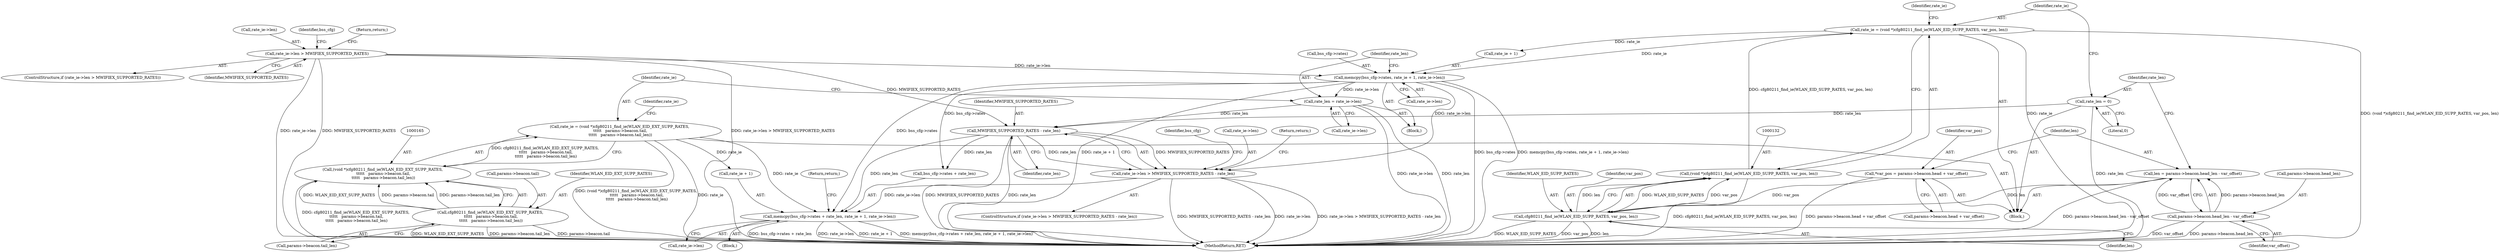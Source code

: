 digraph "0_linux_7caac62ed598a196d6ddf8d9c121e12e082cac3_0@API" {
"1000190" [label="(Call,memcpy(bss_cfg->rates + rate_len, rate_ie + 1, rate_ie->len))"];
"1000147" [label="(Call,memcpy(bss_cfg->rates, rate_ie + 1, rate_ie->len))"];
"1000129" [label="(Call,rate_ie = (void *)cfg80211_find_ie(WLAN_EID_SUPP_RATES, var_pos, len))"];
"1000131" [label="(Call,(void *)cfg80211_find_ie(WLAN_EID_SUPP_RATES, var_pos, len))"];
"1000133" [label="(Call,cfg80211_find_ie(WLAN_EID_SUPP_RATES, var_pos, len))"];
"1000106" [label="(Call,*var_pos = params->beacon.head + var_offset)"];
"1000116" [label="(Call,len = params->beacon.head_len - var_offset)"];
"1000118" [label="(Call,params->beacon.head_len - var_offset)"];
"1000141" [label="(Call,rate_ie->len > MWIFIEX_SUPPORTED_RATES)"];
"1000186" [label="(Call,MWIFIEX_SUPPORTED_RATES - rate_len)"];
"1000157" [label="(Call,rate_len = rate_ie->len)"];
"1000126" [label="(Call,rate_len = 0)"];
"1000162" [label="(Call,rate_ie = (void *)cfg80211_find_ie(WLAN_EID_EXT_SUPP_RATES,\n \t\t\t\t\t   params->beacon.tail,\n \t\t\t\t\t   params->beacon.tail_len))"];
"1000164" [label="(Call,(void *)cfg80211_find_ie(WLAN_EID_EXT_SUPP_RATES,\n \t\t\t\t\t   params->beacon.tail,\n \t\t\t\t\t   params->beacon.tail_len))"];
"1000166" [label="(Call,cfg80211_find_ie(WLAN_EID_EXT_SUPP_RATES,\n \t\t\t\t\t   params->beacon.tail,\n \t\t\t\t\t   params->beacon.tail_len))"];
"1000182" [label="(Call,rate_ie->len > MWIFIEX_SUPPORTED_RATES - rate_len)"];
"1000193" [label="(Identifier,bss_cfg)"];
"1000199" [label="(Call,rate_ie->len)"];
"1000142" [label="(Call,rate_ie->len)"];
"1000118" [label="(Call,params->beacon.head_len - var_offset)"];
"1000183" [label="(Call,rate_ie->len)"];
"1000130" [label="(Identifier,rate_ie)"];
"1000139" [label="(Block,)"];
"1000129" [label="(Call,rate_ie = (void *)cfg80211_find_ie(WLAN_EID_SUPP_RATES, var_pos, len))"];
"1000149" [label="(Identifier,bss_cfg)"];
"1000158" [label="(Identifier,rate_len)"];
"1000119" [label="(Call,params->beacon.head_len)"];
"1000163" [label="(Identifier,rate_ie)"];
"1000202" [label="(Return,return;)"];
"1000106" [label="(Call,*var_pos = params->beacon.head + var_offset)"];
"1000159" [label="(Call,rate_ie->len)"];
"1000203" [label="(MethodReturn,RET)"];
"1000162" [label="(Call,rate_ie = (void *)cfg80211_find_ie(WLAN_EID_EXT_SUPP_RATES,\n \t\t\t\t\t   params->beacon.tail,\n \t\t\t\t\t   params->beacon.tail_len))"];
"1000167" [label="(Identifier,WLAN_EID_EXT_SUPP_RATES)"];
"1000103" [label="(Block,)"];
"1000157" [label="(Call,rate_len = rate_ie->len)"];
"1000180" [label="(Block,)"];
"1000134" [label="(Identifier,WLAN_EID_SUPP_RATES)"];
"1000108" [label="(Call,params->beacon.head + var_offset)"];
"1000140" [label="(ControlStructure,if (rate_ie->len > MWIFIEX_SUPPORTED_RATES))"];
"1000173" [label="(Call,params->beacon.tail_len)"];
"1000189" [label="(Return,return;)"];
"1000126" [label="(Call,rate_len = 0)"];
"1000147" [label="(Call,memcpy(bss_cfg->rates, rate_ie + 1, rate_ie->len))"];
"1000186" [label="(Call,MWIFIEX_SUPPORTED_RATES - rate_len)"];
"1000141" [label="(Call,rate_ie->len > MWIFIEX_SUPPORTED_RATES)"];
"1000117" [label="(Identifier,len)"];
"1000135" [label="(Identifier,var_pos)"];
"1000166" [label="(Call,cfg80211_find_ie(WLAN_EID_EXT_SUPP_RATES,\n \t\t\t\t\t   params->beacon.tail,\n \t\t\t\t\t   params->beacon.tail_len))"];
"1000124" [label="(Identifier,var_offset)"];
"1000128" [label="(Literal,0)"];
"1000136" [label="(Identifier,len)"];
"1000168" [label="(Call,params->beacon.tail)"];
"1000181" [label="(ControlStructure,if (rate_ie->len > MWIFIEX_SUPPORTED_RATES - rate_len))"];
"1000116" [label="(Call,len = params->beacon.head_len - var_offset)"];
"1000133" [label="(Call,cfg80211_find_ie(WLAN_EID_SUPP_RATES, var_pos, len))"];
"1000187" [label="(Identifier,MWIFIEX_SUPPORTED_RATES)"];
"1000191" [label="(Call,bss_cfg->rates + rate_len)"];
"1000196" [label="(Call,rate_ie + 1)"];
"1000107" [label="(Identifier,var_pos)"];
"1000188" [label="(Identifier,rate_len)"];
"1000190" [label="(Call,memcpy(bss_cfg->rates + rate_len, rate_ie + 1, rate_ie->len))"];
"1000138" [label="(Identifier,rate_ie)"];
"1000127" [label="(Identifier,rate_len)"];
"1000164" [label="(Call,(void *)cfg80211_find_ie(WLAN_EID_EXT_SUPP_RATES,\n \t\t\t\t\t   params->beacon.tail,\n \t\t\t\t\t   params->beacon.tail_len))"];
"1000131" [label="(Call,(void *)cfg80211_find_ie(WLAN_EID_SUPP_RATES, var_pos, len))"];
"1000182" [label="(Call,rate_ie->len > MWIFIEX_SUPPORTED_RATES - rate_len)"];
"1000179" [label="(Identifier,rate_ie)"];
"1000146" [label="(Return,return;)"];
"1000148" [label="(Call,bss_cfg->rates)"];
"1000154" [label="(Call,rate_ie->len)"];
"1000145" [label="(Identifier,MWIFIEX_SUPPORTED_RATES)"];
"1000151" [label="(Call,rate_ie + 1)"];
"1000190" -> "1000180"  [label="AST: "];
"1000190" -> "1000199"  [label="CFG: "];
"1000191" -> "1000190"  [label="AST: "];
"1000196" -> "1000190"  [label="AST: "];
"1000199" -> "1000190"  [label="AST: "];
"1000202" -> "1000190"  [label="CFG: "];
"1000190" -> "1000203"  [label="DDG: memcpy(bss_cfg->rates + rate_len, rate_ie + 1, rate_ie->len)"];
"1000190" -> "1000203"  [label="DDG: bss_cfg->rates + rate_len"];
"1000190" -> "1000203"  [label="DDG: rate_ie->len"];
"1000190" -> "1000203"  [label="DDG: rate_ie + 1"];
"1000147" -> "1000190"  [label="DDG: bss_cfg->rates"];
"1000186" -> "1000190"  [label="DDG: rate_len"];
"1000162" -> "1000190"  [label="DDG: rate_ie"];
"1000182" -> "1000190"  [label="DDG: rate_ie->len"];
"1000147" -> "1000139"  [label="AST: "];
"1000147" -> "1000154"  [label="CFG: "];
"1000148" -> "1000147"  [label="AST: "];
"1000151" -> "1000147"  [label="AST: "];
"1000154" -> "1000147"  [label="AST: "];
"1000158" -> "1000147"  [label="CFG: "];
"1000147" -> "1000203"  [label="DDG: rate_ie + 1"];
"1000147" -> "1000203"  [label="DDG: bss_cfg->rates"];
"1000147" -> "1000203"  [label="DDG: memcpy(bss_cfg->rates, rate_ie + 1, rate_ie->len)"];
"1000129" -> "1000147"  [label="DDG: rate_ie"];
"1000141" -> "1000147"  [label="DDG: rate_ie->len"];
"1000147" -> "1000157"  [label="DDG: rate_ie->len"];
"1000147" -> "1000182"  [label="DDG: rate_ie->len"];
"1000147" -> "1000191"  [label="DDG: bss_cfg->rates"];
"1000129" -> "1000103"  [label="AST: "];
"1000129" -> "1000131"  [label="CFG: "];
"1000130" -> "1000129"  [label="AST: "];
"1000131" -> "1000129"  [label="AST: "];
"1000138" -> "1000129"  [label="CFG: "];
"1000129" -> "1000203"  [label="DDG: rate_ie"];
"1000129" -> "1000203"  [label="DDG: (void *)cfg80211_find_ie(WLAN_EID_SUPP_RATES, var_pos, len)"];
"1000131" -> "1000129"  [label="DDG: cfg80211_find_ie(WLAN_EID_SUPP_RATES, var_pos, len)"];
"1000129" -> "1000151"  [label="DDG: rate_ie"];
"1000131" -> "1000133"  [label="CFG: "];
"1000132" -> "1000131"  [label="AST: "];
"1000133" -> "1000131"  [label="AST: "];
"1000131" -> "1000203"  [label="DDG: cfg80211_find_ie(WLAN_EID_SUPP_RATES, var_pos, len)"];
"1000133" -> "1000131"  [label="DDG: WLAN_EID_SUPP_RATES"];
"1000133" -> "1000131"  [label="DDG: var_pos"];
"1000133" -> "1000131"  [label="DDG: len"];
"1000133" -> "1000136"  [label="CFG: "];
"1000134" -> "1000133"  [label="AST: "];
"1000135" -> "1000133"  [label="AST: "];
"1000136" -> "1000133"  [label="AST: "];
"1000133" -> "1000203"  [label="DDG: WLAN_EID_SUPP_RATES"];
"1000133" -> "1000203"  [label="DDG: var_pos"];
"1000133" -> "1000203"  [label="DDG: len"];
"1000106" -> "1000133"  [label="DDG: var_pos"];
"1000116" -> "1000133"  [label="DDG: len"];
"1000106" -> "1000103"  [label="AST: "];
"1000106" -> "1000108"  [label="CFG: "];
"1000107" -> "1000106"  [label="AST: "];
"1000108" -> "1000106"  [label="AST: "];
"1000117" -> "1000106"  [label="CFG: "];
"1000106" -> "1000203"  [label="DDG: params->beacon.head + var_offset"];
"1000116" -> "1000103"  [label="AST: "];
"1000116" -> "1000118"  [label="CFG: "];
"1000117" -> "1000116"  [label="AST: "];
"1000118" -> "1000116"  [label="AST: "];
"1000127" -> "1000116"  [label="CFG: "];
"1000116" -> "1000203"  [label="DDG: params->beacon.head_len - var_offset"];
"1000118" -> "1000116"  [label="DDG: params->beacon.head_len"];
"1000118" -> "1000116"  [label="DDG: var_offset"];
"1000118" -> "1000124"  [label="CFG: "];
"1000119" -> "1000118"  [label="AST: "];
"1000124" -> "1000118"  [label="AST: "];
"1000118" -> "1000203"  [label="DDG: params->beacon.head_len"];
"1000118" -> "1000203"  [label="DDG: var_offset"];
"1000141" -> "1000140"  [label="AST: "];
"1000141" -> "1000145"  [label="CFG: "];
"1000142" -> "1000141"  [label="AST: "];
"1000145" -> "1000141"  [label="AST: "];
"1000146" -> "1000141"  [label="CFG: "];
"1000149" -> "1000141"  [label="CFG: "];
"1000141" -> "1000203"  [label="DDG: rate_ie->len > MWIFIEX_SUPPORTED_RATES"];
"1000141" -> "1000203"  [label="DDG: rate_ie->len"];
"1000141" -> "1000203"  [label="DDG: MWIFIEX_SUPPORTED_RATES"];
"1000141" -> "1000186"  [label="DDG: MWIFIEX_SUPPORTED_RATES"];
"1000186" -> "1000182"  [label="AST: "];
"1000186" -> "1000188"  [label="CFG: "];
"1000187" -> "1000186"  [label="AST: "];
"1000188" -> "1000186"  [label="AST: "];
"1000182" -> "1000186"  [label="CFG: "];
"1000186" -> "1000203"  [label="DDG: rate_len"];
"1000186" -> "1000203"  [label="DDG: MWIFIEX_SUPPORTED_RATES"];
"1000186" -> "1000182"  [label="DDG: MWIFIEX_SUPPORTED_RATES"];
"1000186" -> "1000182"  [label="DDG: rate_len"];
"1000157" -> "1000186"  [label="DDG: rate_len"];
"1000126" -> "1000186"  [label="DDG: rate_len"];
"1000186" -> "1000191"  [label="DDG: rate_len"];
"1000157" -> "1000139"  [label="AST: "];
"1000157" -> "1000159"  [label="CFG: "];
"1000158" -> "1000157"  [label="AST: "];
"1000159" -> "1000157"  [label="AST: "];
"1000163" -> "1000157"  [label="CFG: "];
"1000157" -> "1000203"  [label="DDG: rate_ie->len"];
"1000157" -> "1000203"  [label="DDG: rate_len"];
"1000126" -> "1000103"  [label="AST: "];
"1000126" -> "1000128"  [label="CFG: "];
"1000127" -> "1000126"  [label="AST: "];
"1000128" -> "1000126"  [label="AST: "];
"1000130" -> "1000126"  [label="CFG: "];
"1000126" -> "1000203"  [label="DDG: rate_len"];
"1000162" -> "1000103"  [label="AST: "];
"1000162" -> "1000164"  [label="CFG: "];
"1000163" -> "1000162"  [label="AST: "];
"1000164" -> "1000162"  [label="AST: "];
"1000179" -> "1000162"  [label="CFG: "];
"1000162" -> "1000203"  [label="DDG: (void *)cfg80211_find_ie(WLAN_EID_EXT_SUPP_RATES,\n \t\t\t\t\t   params->beacon.tail,\n \t\t\t\t\t   params->beacon.tail_len)"];
"1000162" -> "1000203"  [label="DDG: rate_ie"];
"1000164" -> "1000162"  [label="DDG: cfg80211_find_ie(WLAN_EID_EXT_SUPP_RATES,\n \t\t\t\t\t   params->beacon.tail,\n \t\t\t\t\t   params->beacon.tail_len)"];
"1000162" -> "1000196"  [label="DDG: rate_ie"];
"1000164" -> "1000166"  [label="CFG: "];
"1000165" -> "1000164"  [label="AST: "];
"1000166" -> "1000164"  [label="AST: "];
"1000164" -> "1000203"  [label="DDG: cfg80211_find_ie(WLAN_EID_EXT_SUPP_RATES,\n \t\t\t\t\t   params->beacon.tail,\n \t\t\t\t\t   params->beacon.tail_len)"];
"1000166" -> "1000164"  [label="DDG: WLAN_EID_EXT_SUPP_RATES"];
"1000166" -> "1000164"  [label="DDG: params->beacon.tail"];
"1000166" -> "1000164"  [label="DDG: params->beacon.tail_len"];
"1000166" -> "1000173"  [label="CFG: "];
"1000167" -> "1000166"  [label="AST: "];
"1000168" -> "1000166"  [label="AST: "];
"1000173" -> "1000166"  [label="AST: "];
"1000166" -> "1000203"  [label="DDG: params->beacon.tail"];
"1000166" -> "1000203"  [label="DDG: WLAN_EID_EXT_SUPP_RATES"];
"1000166" -> "1000203"  [label="DDG: params->beacon.tail_len"];
"1000182" -> "1000181"  [label="AST: "];
"1000183" -> "1000182"  [label="AST: "];
"1000189" -> "1000182"  [label="CFG: "];
"1000193" -> "1000182"  [label="CFG: "];
"1000182" -> "1000203"  [label="DDG: rate_ie->len > MWIFIEX_SUPPORTED_RATES - rate_len"];
"1000182" -> "1000203"  [label="DDG: MWIFIEX_SUPPORTED_RATES - rate_len"];
"1000182" -> "1000203"  [label="DDG: rate_ie->len"];
}
